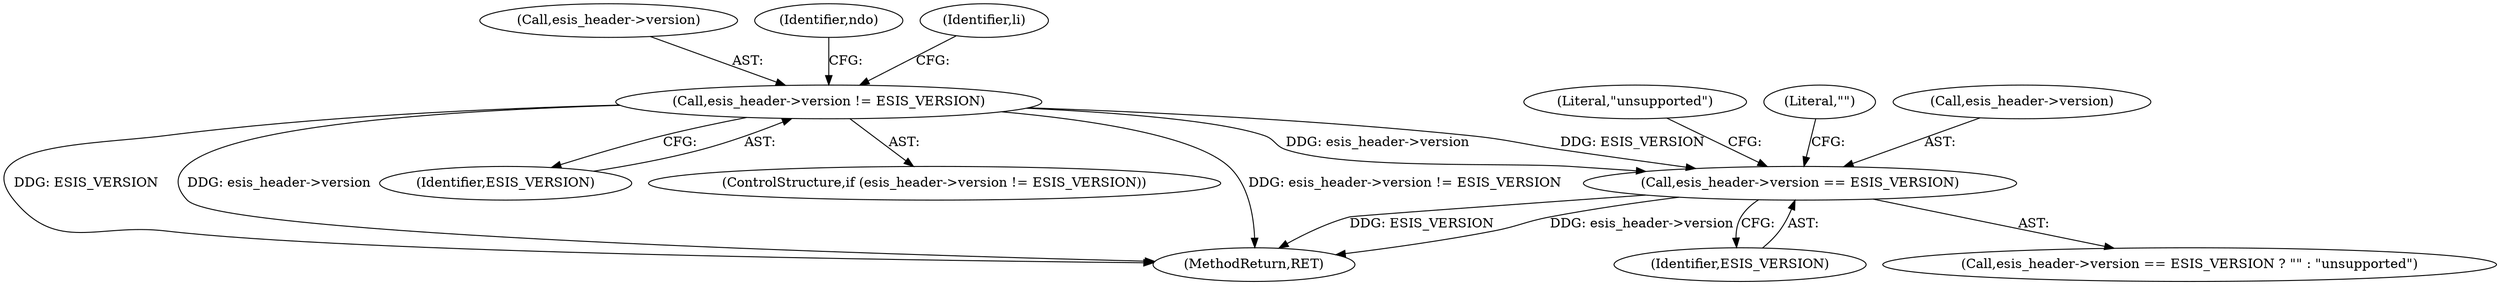 digraph "0_tcpdump_331530a4076c69bbd2e3214db6ccbe834fb75640@pointer" {
"1000294" [label="(Call,esis_header->version == ESIS_VERSION)"];
"1000172" [label="(Call,esis_header->version != ESIS_VERSION)"];
"1000294" [label="(Call,esis_header->version == ESIS_VERSION)"];
"1000173" [label="(Call,esis_header->version)"];
"1000300" [label="(Literal,\"unsupported\")"];
"1000868" [label="(MethodReturn,RET)"];
"1000298" [label="(Identifier,ESIS_VERSION)"];
"1000180" [label="(Identifier,ndo)"];
"1000189" [label="(Identifier,li)"];
"1000172" [label="(Call,esis_header->version != ESIS_VERSION)"];
"1000176" [label="(Identifier,ESIS_VERSION)"];
"1000299" [label="(Literal,\"\")"];
"1000293" [label="(Call,esis_header->version == ESIS_VERSION ? \"\" : \"unsupported\")"];
"1000171" [label="(ControlStructure,if (esis_header->version != ESIS_VERSION))"];
"1000295" [label="(Call,esis_header->version)"];
"1000294" -> "1000293"  [label="AST: "];
"1000294" -> "1000298"  [label="CFG: "];
"1000295" -> "1000294"  [label="AST: "];
"1000298" -> "1000294"  [label="AST: "];
"1000299" -> "1000294"  [label="CFG: "];
"1000300" -> "1000294"  [label="CFG: "];
"1000294" -> "1000868"  [label="DDG: ESIS_VERSION"];
"1000294" -> "1000868"  [label="DDG: esis_header->version"];
"1000172" -> "1000294"  [label="DDG: esis_header->version"];
"1000172" -> "1000294"  [label="DDG: ESIS_VERSION"];
"1000172" -> "1000171"  [label="AST: "];
"1000172" -> "1000176"  [label="CFG: "];
"1000173" -> "1000172"  [label="AST: "];
"1000176" -> "1000172"  [label="AST: "];
"1000180" -> "1000172"  [label="CFG: "];
"1000189" -> "1000172"  [label="CFG: "];
"1000172" -> "1000868"  [label="DDG: esis_header->version != ESIS_VERSION"];
"1000172" -> "1000868"  [label="DDG: ESIS_VERSION"];
"1000172" -> "1000868"  [label="DDG: esis_header->version"];
}
